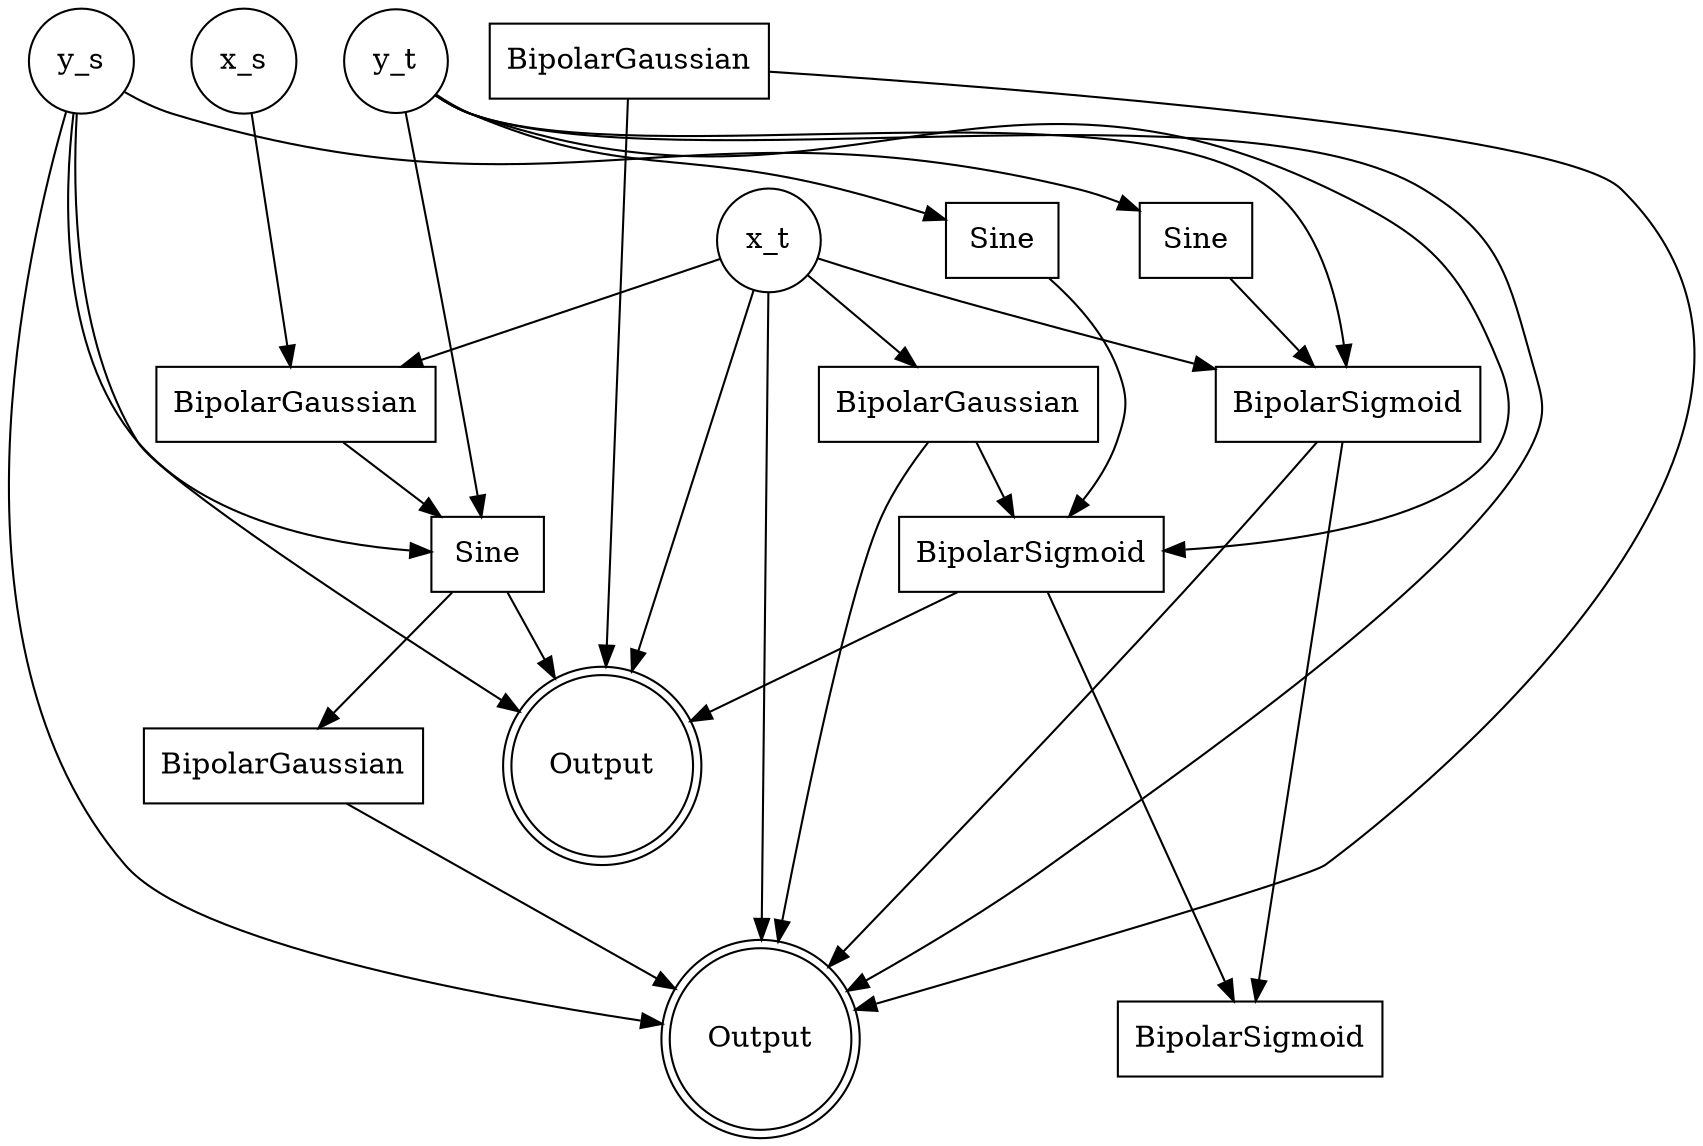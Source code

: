 digraph {
  0 [weight=0.0,shape=circle,label="x_s"];
  1 [weight=0.0,shape=circle,label="y_s"];
  2 [weight=0.0,shape=circle,label="x_t"];
  3 [weight=0.0,shape=circle,label="y_t"];
  4 [weight=0.0,shape=doublecircle,label="Output"];
  5 [weight=0.0,shape=doublecircle,label="Output"];
  6 [weight=0.0,shape=box,label="BipolarGaussian"];
  7 [weight=0.0,shape=box,label="Sine"];
  8 [weight=0.0,shape=box,label="BipolarGaussian"];
  9 [weight=0.0,shape=box,label="BipolarGaussian"];
  10 [weight=0.0,shape=box,label="BipolarSigmoid"];
  11 [weight=0.0,shape=box,label="BipolarSigmoid"];
  12 [weight=0.0,shape=box,label="BipolarSigmoid"];
  13 [weight=0.0,shape=box,label="BipolarGaussian"];
  14 [weight=0.0,shape=box,label="Sine"];
  15 [weight=0.0,shape=box,label="Sine"];
  0 -> 8 [weight=-1.46];
  1 -> 5 [weight=-0.38];
  1 -> 4 [weight=-2.84];
  1 -> 7 [weight=-0.99];
  1 -> 14 [weight=-0.08];
  2 -> 4 [weight=1.31];
  2 -> 5 [weight=1.31];
  2 -> 6 [weight=-1.93];
  2 -> 8 [weight=-0.76];
  2 -> 10 [weight=2.84];
  3 -> 5 [weight=-0.75];
  3 -> 7 [weight=-1.75];
  3 -> 10 [weight=-0.21];
  3 -> 11 [weight=0.26];
  3 -> 15 [weight=0.29];
  6 -> 5 [weight=-2.47];
  6 -> 11 [weight=1.71];
  7 -> 4 [weight=1.77];
  8 -> 7 [weight=-0.03];
  9 -> 5 [weight=0.69];
  10 -> 5 [weight=0.37];
  10 -> 12 [weight=-0.06];
  11 -> 4 [weight=-0.20];
  11 -> 12 [weight=-0.03];
  13 -> 5 [weight=0.10];
  13 -> 4 [weight=-1.72];
  14 -> 10 [weight=0.14];
  15 -> 11 [weight=0.18];
  7 -> 9 [weight=0.56];
}
